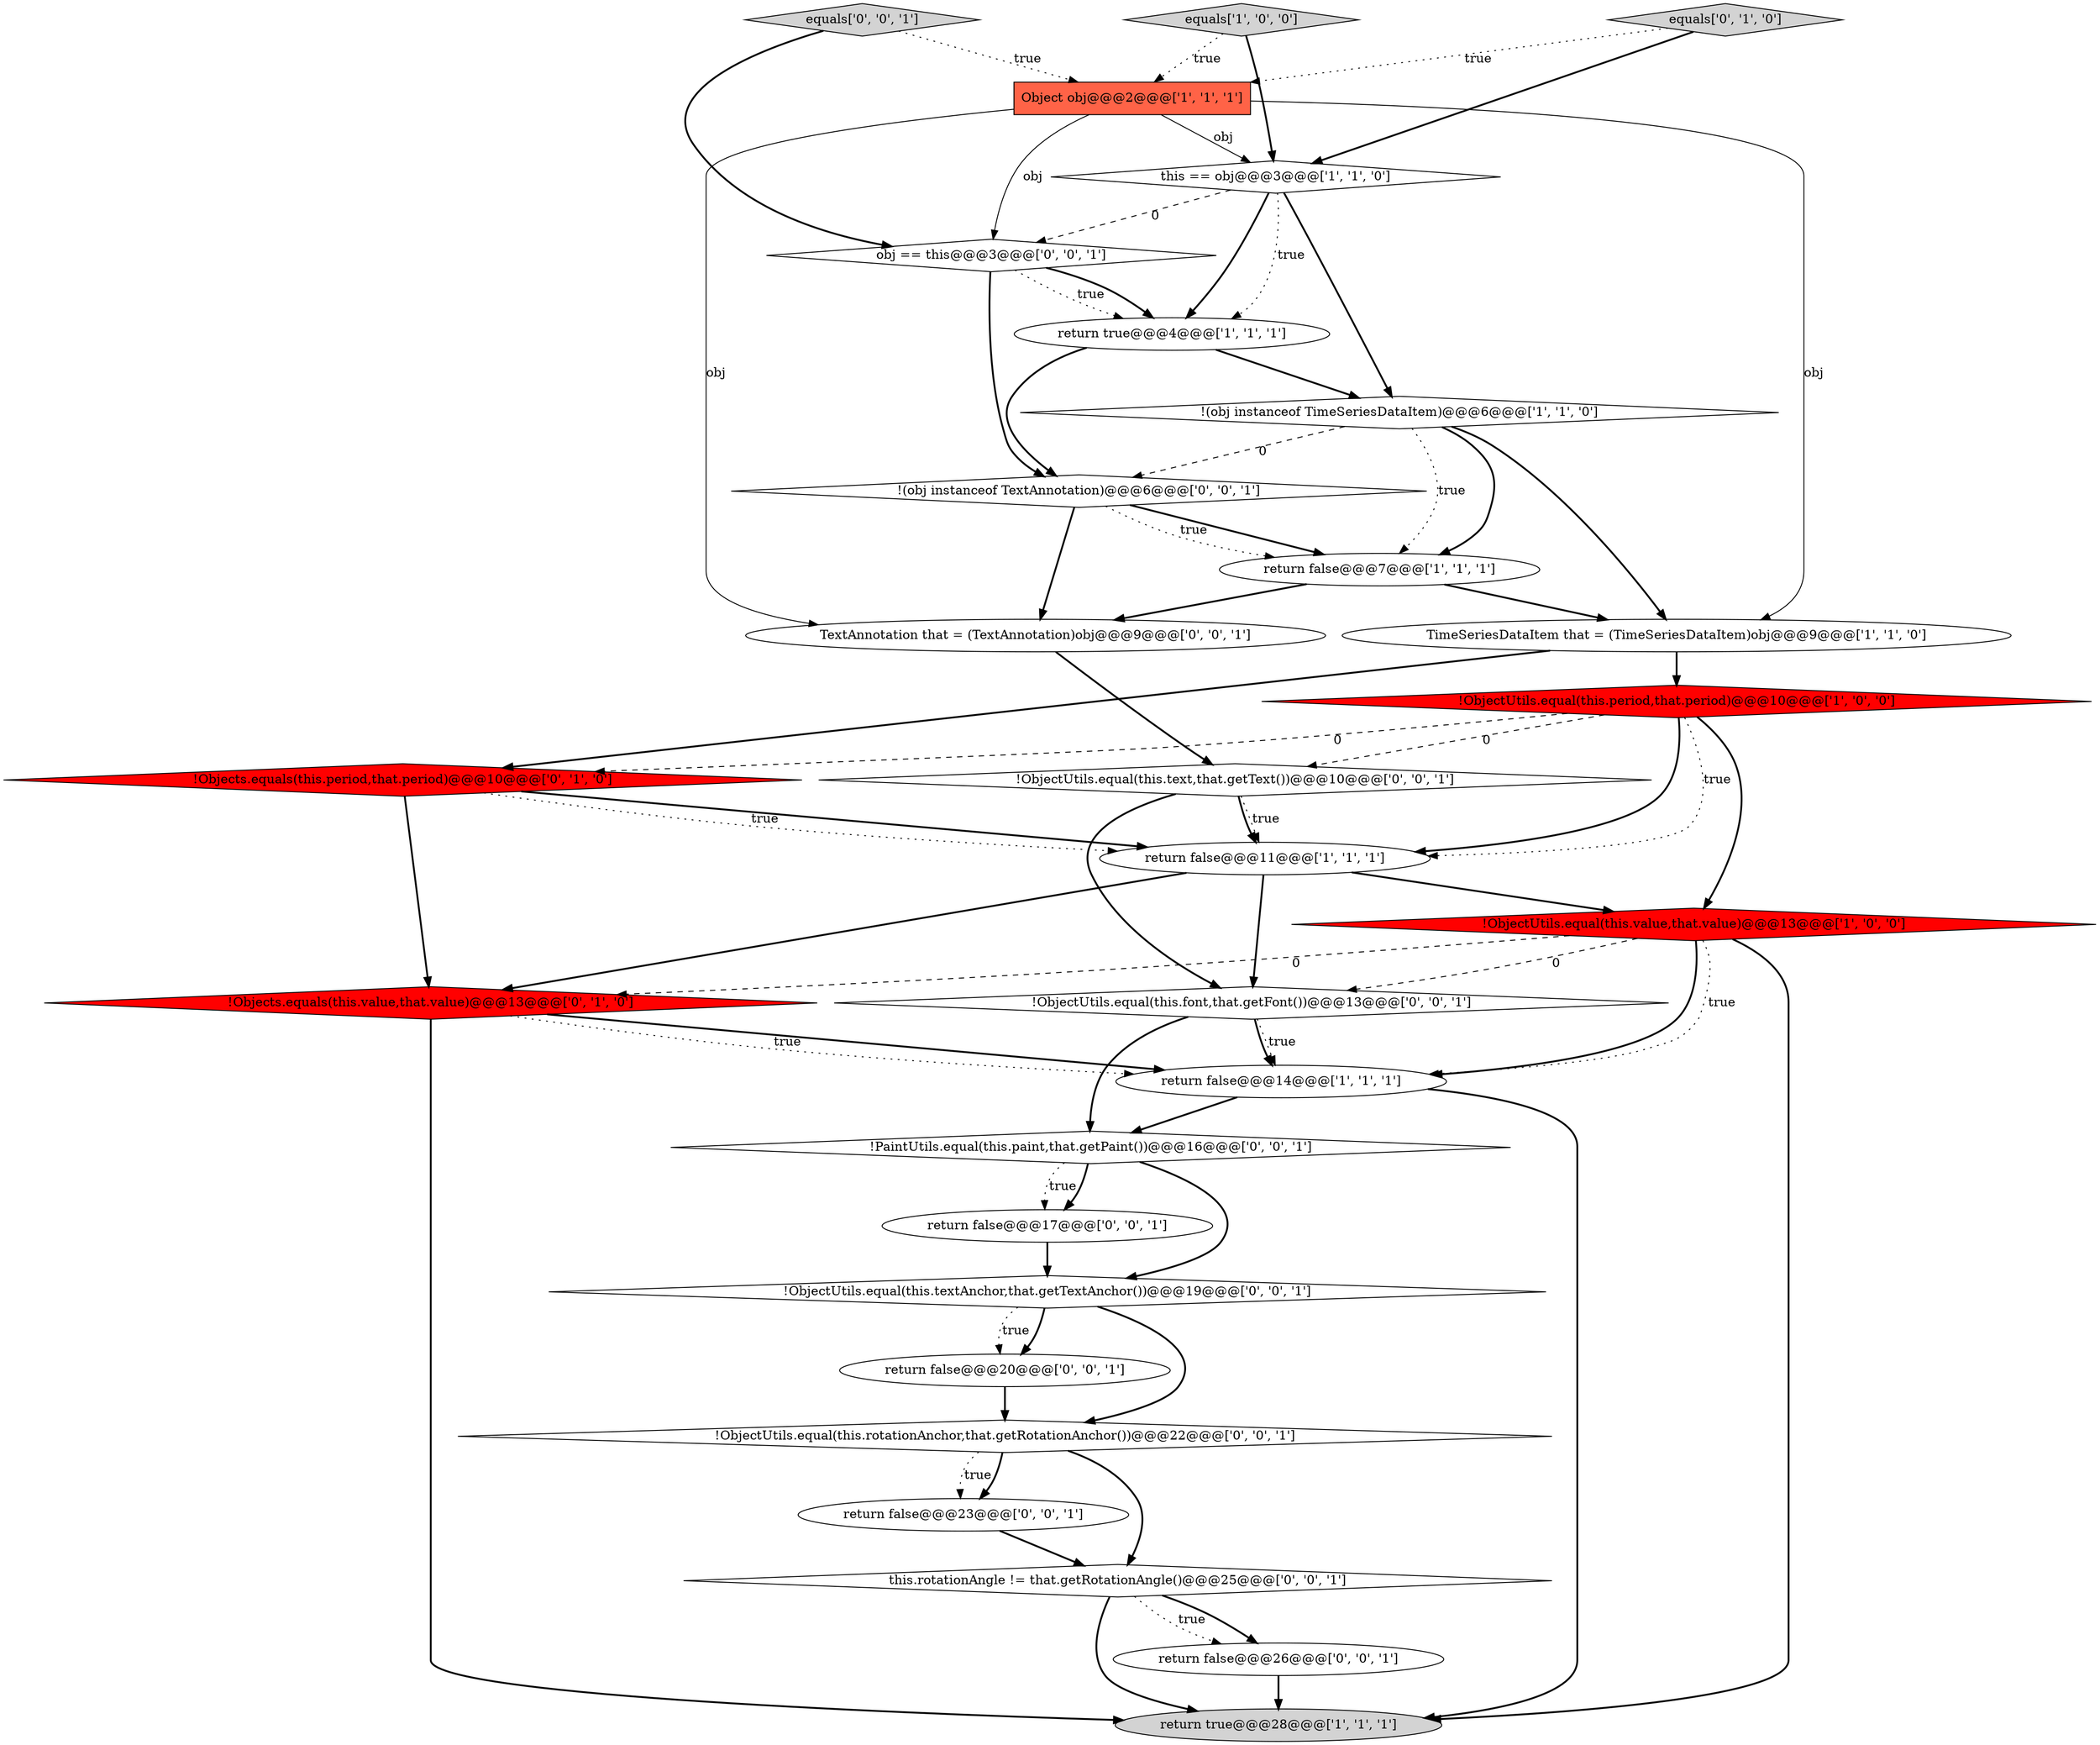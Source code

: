 digraph {
17 [style = filled, label = "return false@@@26@@@['0', '0', '1']", fillcolor = white, shape = ellipse image = "AAA0AAABBB3BBB"];
6 [style = filled, label = "this == obj@@@3@@@['1', '1', '0']", fillcolor = white, shape = diamond image = "AAA0AAABBB1BBB"];
8 [style = filled, label = "!ObjectUtils.equal(this.value,that.value)@@@13@@@['1', '0', '0']", fillcolor = red, shape = diamond image = "AAA1AAABBB1BBB"];
10 [style = filled, label = "return false@@@14@@@['1', '1', '1']", fillcolor = white, shape = ellipse image = "AAA0AAABBB1BBB"];
21 [style = filled, label = "this.rotationAngle != that.getRotationAngle()@@@25@@@['0', '0', '1']", fillcolor = white, shape = diamond image = "AAA0AAABBB3BBB"];
0 [style = filled, label = "return false@@@7@@@['1', '1', '1']", fillcolor = white, shape = ellipse image = "AAA0AAABBB1BBB"];
27 [style = filled, label = "!ObjectUtils.equal(this.text,that.getText())@@@10@@@['0', '0', '1']", fillcolor = white, shape = diamond image = "AAA0AAABBB3BBB"];
5 [style = filled, label = "!ObjectUtils.equal(this.period,that.period)@@@10@@@['1', '0', '0']", fillcolor = red, shape = diamond image = "AAA1AAABBB1BBB"];
3 [style = filled, label = "TimeSeriesDataItem that = (TimeSeriesDataItem)obj@@@9@@@['1', '1', '0']", fillcolor = white, shape = ellipse image = "AAA0AAABBB1BBB"];
11 [style = filled, label = "return true@@@28@@@['1', '1', '1']", fillcolor = lightgray, shape = ellipse image = "AAA0AAABBB1BBB"];
28 [style = filled, label = "return false@@@17@@@['0', '0', '1']", fillcolor = white, shape = ellipse image = "AAA0AAABBB3BBB"];
18 [style = filled, label = "!ObjectUtils.equal(this.textAnchor,that.getTextAnchor())@@@19@@@['0', '0', '1']", fillcolor = white, shape = diamond image = "AAA0AAABBB3BBB"];
20 [style = filled, label = "obj == this@@@3@@@['0', '0', '1']", fillcolor = white, shape = diamond image = "AAA0AAABBB3BBB"];
16 [style = filled, label = "equals['0', '0', '1']", fillcolor = lightgray, shape = diamond image = "AAA0AAABBB3BBB"];
26 [style = filled, label = "!PaintUtils.equal(this.paint,that.getPaint())@@@16@@@['0', '0', '1']", fillcolor = white, shape = diamond image = "AAA0AAABBB3BBB"];
1 [style = filled, label = "return false@@@11@@@['1', '1', '1']", fillcolor = white, shape = ellipse image = "AAA0AAABBB1BBB"];
22 [style = filled, label = "!ObjectUtils.equal(this.font,that.getFont())@@@13@@@['0', '0', '1']", fillcolor = white, shape = diamond image = "AAA0AAABBB3BBB"];
9 [style = filled, label = "return true@@@4@@@['1', '1', '1']", fillcolor = white, shape = ellipse image = "AAA0AAABBB1BBB"];
24 [style = filled, label = "TextAnnotation that = (TextAnnotation)obj@@@9@@@['0', '0', '1']", fillcolor = white, shape = ellipse image = "AAA0AAABBB3BBB"];
13 [style = filled, label = "equals['0', '1', '0']", fillcolor = lightgray, shape = diamond image = "AAA0AAABBB2BBB"];
23 [style = filled, label = "return false@@@20@@@['0', '0', '1']", fillcolor = white, shape = ellipse image = "AAA0AAABBB3BBB"];
15 [style = filled, label = "return false@@@23@@@['0', '0', '1']", fillcolor = white, shape = ellipse image = "AAA0AAABBB3BBB"];
19 [style = filled, label = "!(obj instanceof TextAnnotation)@@@6@@@['0', '0', '1']", fillcolor = white, shape = diamond image = "AAA0AAABBB3BBB"];
14 [style = filled, label = "!Objects.equals(this.period,that.period)@@@10@@@['0', '1', '0']", fillcolor = red, shape = diamond image = "AAA1AAABBB2BBB"];
25 [style = filled, label = "!ObjectUtils.equal(this.rotationAnchor,that.getRotationAnchor())@@@22@@@['0', '0', '1']", fillcolor = white, shape = diamond image = "AAA0AAABBB3BBB"];
4 [style = filled, label = "Object obj@@@2@@@['1', '1', '1']", fillcolor = tomato, shape = box image = "AAA0AAABBB1BBB"];
2 [style = filled, label = "equals['1', '0', '0']", fillcolor = lightgray, shape = diamond image = "AAA0AAABBB1BBB"];
12 [style = filled, label = "!Objects.equals(this.value,that.value)@@@13@@@['0', '1', '0']", fillcolor = red, shape = diamond image = "AAA1AAABBB2BBB"];
7 [style = filled, label = "!(obj instanceof TimeSeriesDataItem)@@@6@@@['1', '1', '0']", fillcolor = white, shape = diamond image = "AAA0AAABBB1BBB"];
0->3 [style = bold, label=""];
22->26 [style = bold, label=""];
5->8 [style = bold, label=""];
8->10 [style = bold, label=""];
23->25 [style = bold, label=""];
27->1 [style = dotted, label="true"];
27->1 [style = bold, label=""];
22->10 [style = dotted, label="true"];
4->3 [style = solid, label="obj"];
1->8 [style = bold, label=""];
28->18 [style = bold, label=""];
5->14 [style = dashed, label="0"];
20->9 [style = dotted, label="true"];
18->23 [style = bold, label=""];
20->9 [style = bold, label=""];
6->20 [style = dashed, label="0"];
2->6 [style = bold, label=""];
15->21 [style = bold, label=""];
5->1 [style = dotted, label="true"];
3->14 [style = bold, label=""];
12->11 [style = bold, label=""];
26->18 [style = bold, label=""];
8->12 [style = dashed, label="0"];
7->0 [style = bold, label=""];
21->17 [style = dotted, label="true"];
10->26 [style = bold, label=""];
8->10 [style = dotted, label="true"];
4->20 [style = solid, label="obj"];
7->0 [style = dotted, label="true"];
16->4 [style = dotted, label="true"];
9->7 [style = bold, label=""];
27->22 [style = bold, label=""];
17->11 [style = bold, label=""];
7->3 [style = bold, label=""];
14->1 [style = bold, label=""];
19->0 [style = bold, label=""];
19->24 [style = bold, label=""];
1->22 [style = bold, label=""];
8->22 [style = dashed, label="0"];
5->1 [style = bold, label=""];
25->15 [style = dotted, label="true"];
3->5 [style = bold, label=""];
12->10 [style = bold, label=""];
5->27 [style = dashed, label="0"];
12->10 [style = dotted, label="true"];
6->9 [style = dotted, label="true"];
21->11 [style = bold, label=""];
7->19 [style = dashed, label="0"];
19->0 [style = dotted, label="true"];
26->28 [style = dotted, label="true"];
0->24 [style = bold, label=""];
14->12 [style = bold, label=""];
2->4 [style = dotted, label="true"];
22->10 [style = bold, label=""];
1->12 [style = bold, label=""];
18->25 [style = bold, label=""];
25->15 [style = bold, label=""];
9->19 [style = bold, label=""];
4->6 [style = solid, label="obj"];
14->1 [style = dotted, label="true"];
26->28 [style = bold, label=""];
13->6 [style = bold, label=""];
6->9 [style = bold, label=""];
6->7 [style = bold, label=""];
20->19 [style = bold, label=""];
16->20 [style = bold, label=""];
8->11 [style = bold, label=""];
21->17 [style = bold, label=""];
24->27 [style = bold, label=""];
13->4 [style = dotted, label="true"];
25->21 [style = bold, label=""];
4->24 [style = solid, label="obj"];
10->11 [style = bold, label=""];
18->23 [style = dotted, label="true"];
}
